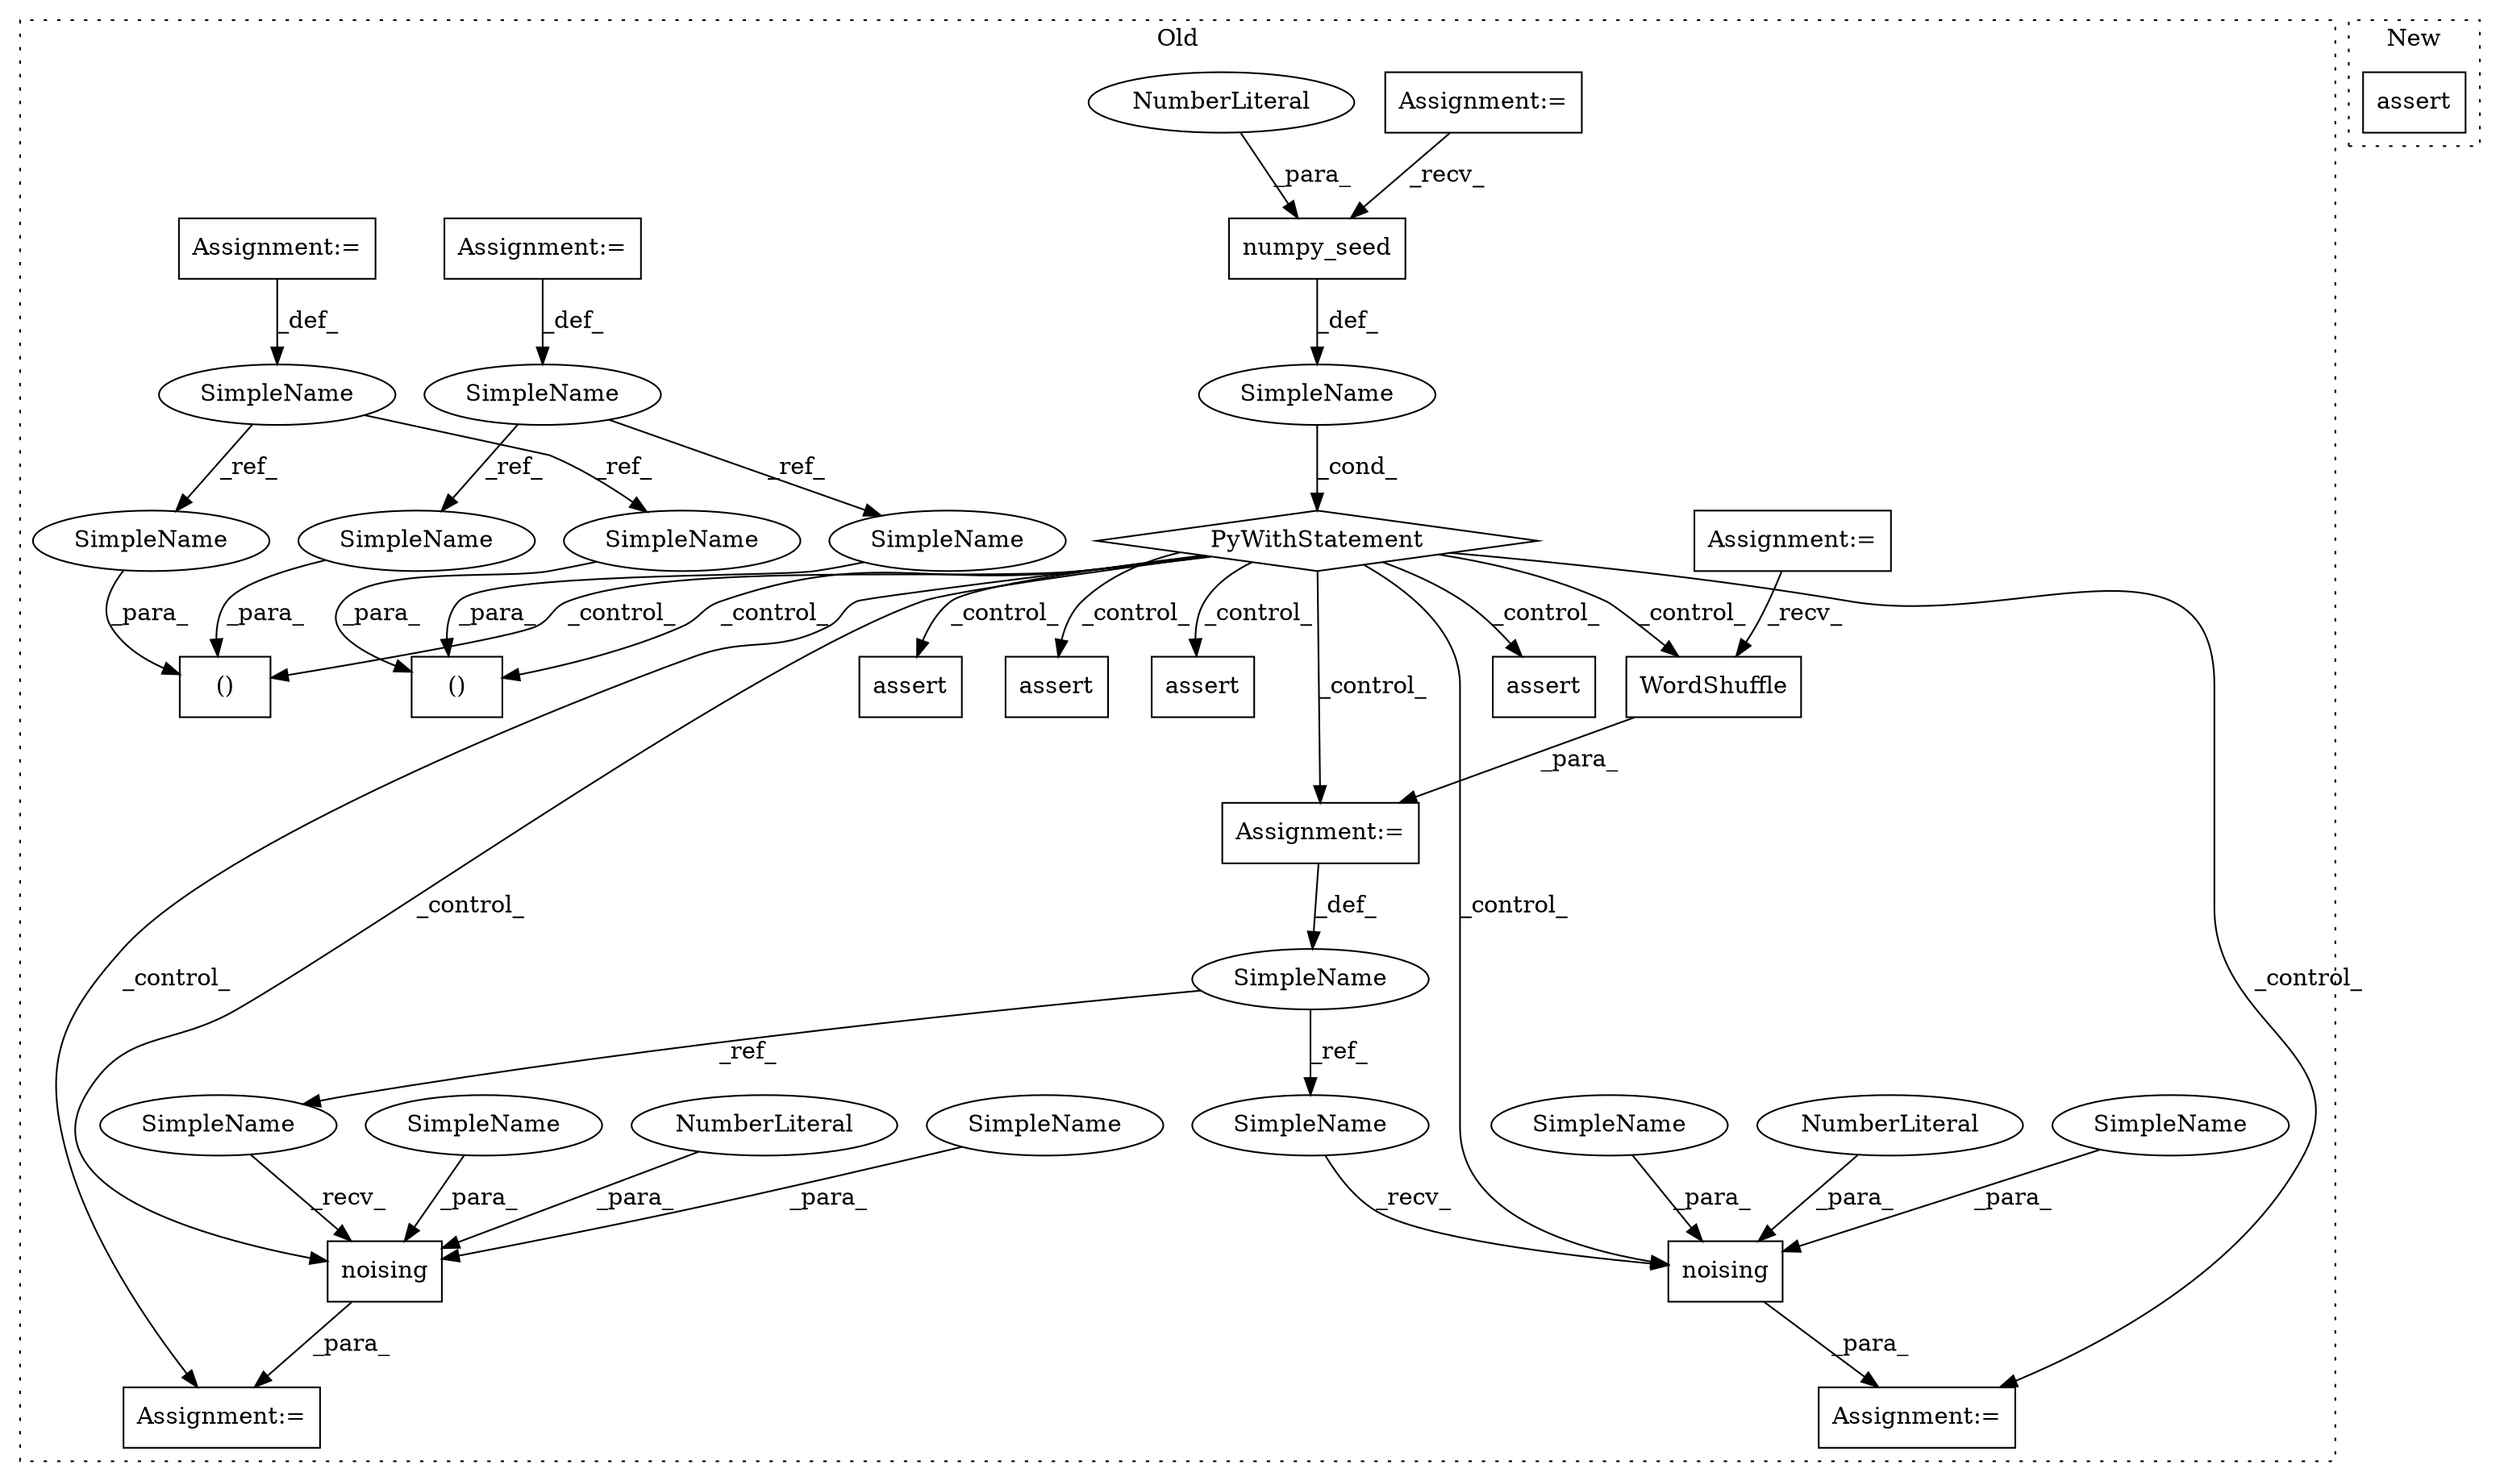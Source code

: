 digraph G {
subgraph cluster0 {
1 [label="PyWithStatement" a="104" s="9720,9757" l="10,2" shape="diamond"];
3 [label="Assignment:=" a="7" s="9850" l="2" shape="box"];
4 [label="SimpleName" a="42" s="" l="" shape="ellipse"];
5 [label="assert" a="32" s="9896,9955" l="34,1" shape="box"];
6 [label="Assignment:=" a="7" s="10064" l="2" shape="box"];
7 [label="Assignment:=" a="7" s="9592" l="10" shape="box"];
8 [label="()" a="106" s="10035" l="29" shape="box"];
9 [label="WordShuffle" a="32" s="9788,9805" l="12,1" shape="box"];
10 [label="()" a="106" s="9821" l="29" shape="box"];
11 [label="noising" a="32" s="9865,9882" l="8,1" shape="box"];
12 [label="NumberLiteral" a="34" s="9881" l="1" shape="ellipse"];
13 [label="noising" a="32" s="10079,10096" l="8,1" shape="box"];
14 [label="NumberLiteral" a="34" s="10095" l="1" shape="ellipse"];
15 [label="assert" a="32" s="9969,10019" l="21,1" shape="box"];
16 [label="SimpleName" a="42" s="9630" l="8" shape="ellipse"];
17 [label="assert" a="32" s="10185,10235" l="21,1" shape="box"];
18 [label="assert" a="32" s="10110,10171" l="36,1" shape="box"];
19 [label="SimpleName" a="42" s="9767" l="12" shape="ellipse"];
20 [label="SimpleName" a="42" s="9612" l="8" shape="ellipse"];
21 [label="numpy_seed" a="32" s="9741,9756" l="11,1" shape="box"];
22 [label="NumberLiteral" a="34" s="9752" l="4" shape="ellipse"];
23 [label="Assignment:=" a="7" s="9779" l="1" shape="box"];
24 [label="Assignment:=" a="7" s="9449" l="7" shape="box"];
25 [label="Assignment:=" a="7" s="9612" l="8" shape="box"];
26 [label="Assignment:=" a="7" s="9630" l="8" shape="box"];
27 [label="SimpleName" a="42" s="10035" l="8" shape="ellipse"];
28 [label="SimpleName" a="42" s="9821" l="8" shape="ellipse"];
29 [label="SimpleName" a="42" s="10089" l="5" shape="ellipse"];
30 [label="SimpleName" a="42" s="9875" l="5" shape="ellipse"];
31 [label="SimpleName" a="42" s="10056" l="8" shape="ellipse"];
32 [label="SimpleName" a="42" s="9842" l="8" shape="ellipse"];
33 [label="SimpleName" a="42" s="10066" l="12" shape="ellipse"];
34 [label="SimpleName" a="42" s="9852" l="12" shape="ellipse"];
35 [label="SimpleName" a="42" s="9873" l="1" shape="ellipse"];
36 [label="SimpleName" a="42" s="10087" l="1" shape="ellipse"];
label = "Old";
style="dotted";
}
subgraph cluster1 {
2 [label="assert" a="32" s="7259,7468" l="37,1" shape="box"];
label = "New";
style="dotted";
}
1 -> 9 [label="_control_"];
1 -> 15 [label="_control_"];
1 -> 17 [label="_control_"];
1 -> 23 [label="_control_"];
1 -> 13 [label="_control_"];
1 -> 3 [label="_control_"];
1 -> 10 [label="_control_"];
1 -> 8 [label="_control_"];
1 -> 5 [label="_control_"];
1 -> 11 [label="_control_"];
1 -> 6 [label="_control_"];
1 -> 18 [label="_control_"];
4 -> 1 [label="_cond_"];
7 -> 21 [label="_recv_"];
9 -> 23 [label="_para_"];
11 -> 3 [label="_para_"];
12 -> 11 [label="_para_"];
13 -> 6 [label="_para_"];
14 -> 13 [label="_para_"];
16 -> 27 [label="_ref_"];
16 -> 28 [label="_ref_"];
19 -> 34 [label="_ref_"];
19 -> 33 [label="_ref_"];
20 -> 31 [label="_ref_"];
20 -> 32 [label="_ref_"];
21 -> 4 [label="_def_"];
22 -> 21 [label="_para_"];
23 -> 19 [label="_def_"];
24 -> 9 [label="_recv_"];
25 -> 20 [label="_def_"];
26 -> 16 [label="_def_"];
27 -> 8 [label="_para_"];
28 -> 10 [label="_para_"];
29 -> 13 [label="_para_"];
30 -> 11 [label="_para_"];
31 -> 8 [label="_para_"];
32 -> 10 [label="_para_"];
33 -> 13 [label="_recv_"];
34 -> 11 [label="_recv_"];
35 -> 11 [label="_para_"];
36 -> 13 [label="_para_"];
}